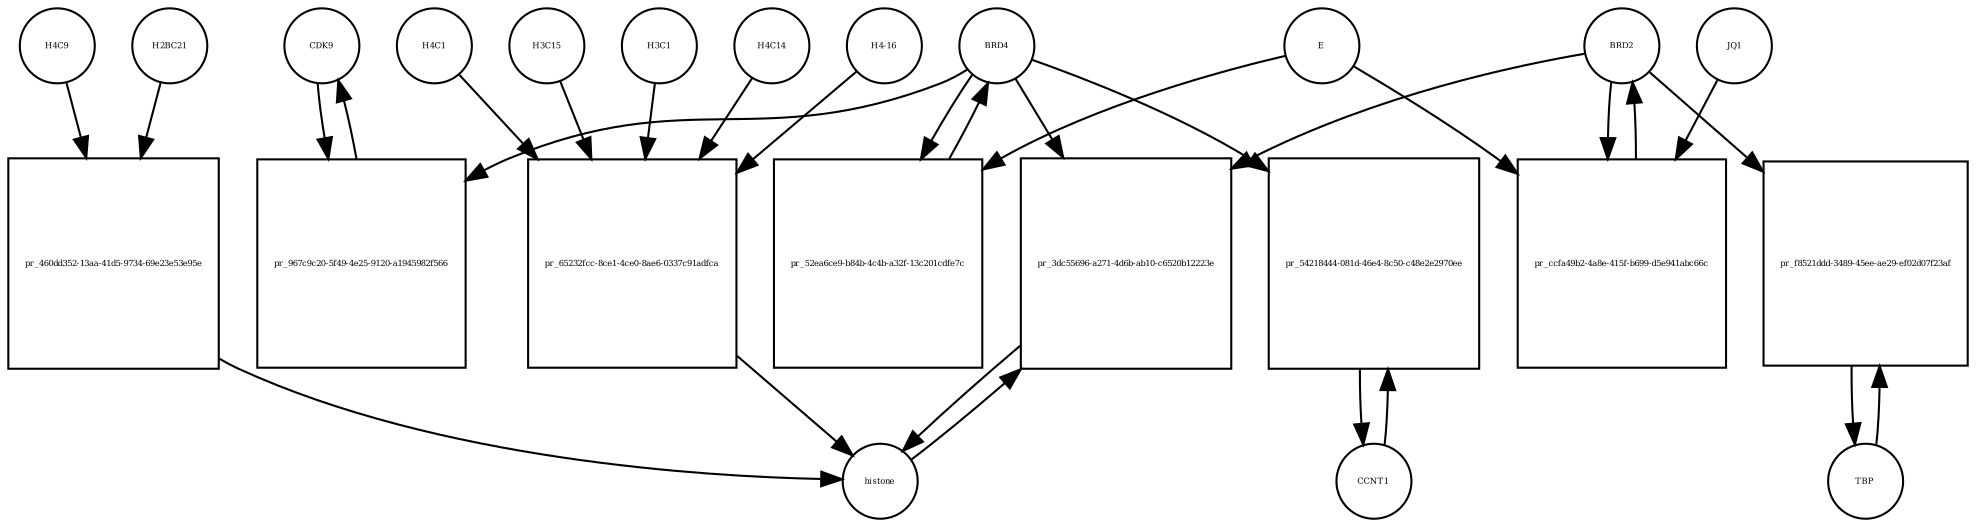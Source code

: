 strict digraph  {
CDK9 [annotation="", bipartite=0, cls=macromolecule, fontsize=4, label=CDK9, shape=circle];
"pr_967c9c20-5f49-4e25-9120-a1945982f566" [annotation="", bipartite=1, cls=process, fontsize=4, label="pr_967c9c20-5f49-4e25-9120-a1945982f566", shape=square];
BRD4 [annotation="", bipartite=0, cls=macromolecule, fontsize=4, label=BRD4, shape=circle];
CCNT1 [annotation="", bipartite=0, cls=macromolecule, fontsize=4, label=CCNT1, shape=circle];
"pr_54218444-081d-46e4-8c50-c48e2e2970ee" [annotation="", bipartite=1, cls=process, fontsize=4, label="pr_54218444-081d-46e4-8c50-c48e2e2970ee", shape=square];
histone [annotation="", bipartite=0, cls=complex, fontsize=4, label=histone, shape=circle];
"pr_3dc55696-a271-4d6b-ab10-c6520b12223e" [annotation="", bipartite=1, cls=process, fontsize=4, label="pr_3dc55696-a271-4d6b-ab10-c6520b12223e", shape=square];
BRD2 [annotation="", bipartite=0, cls=macromolecule, fontsize=4, label=BRD2, shape=circle];
"pr_52ea6ce9-b84b-4c4b-a32f-13c201cdfe7c" [annotation="", bipartite=1, cls=process, fontsize=4, label="pr_52ea6ce9-b84b-4c4b-a32f-13c201cdfe7c", shape=square];
E [annotation=urn_miriam_ncbiprotein_BCD58755, bipartite=0, cls=macromolecule, fontsize=4, label=E, shape=circle];
H4C14 [annotation="", bipartite=0, cls=macromolecule, fontsize=4, label=H4C14, shape=circle];
"pr_65232fcc-8ce1-4ce0-8ae6-0337c91adfca" [annotation="", bipartite=1, cls=process, fontsize=4, label="pr_65232fcc-8ce1-4ce0-8ae6-0337c91adfca", shape=square];
"H4-16" [annotation="", bipartite=0, cls=macromolecule, fontsize=4, label="H4-16", shape=circle];
H4C1 [annotation="", bipartite=0, cls=macromolecule, fontsize=4, label=H4C1, shape=circle];
H3C15 [annotation="", bipartite=0, cls=macromolecule, fontsize=4, label=H3C15, shape=circle];
H3C1 [annotation="", bipartite=0, cls=macromolecule, fontsize=4, label=H3C1, shape=circle];
"pr_ccfa49b2-4a8e-415f-b699-d5e941abc66c" [annotation="", bipartite=1, cls=process, fontsize=4, label="pr_ccfa49b2-4a8e-415f-b699-d5e941abc66c", shape=square];
JQ1 [annotation="", bipartite=0, cls=macromolecule, fontsize=4, label=JQ1, shape=circle];
TBP [annotation="", bipartite=0, cls=macromolecule, fontsize=4, label=TBP, shape=circle];
"pr_f8521ddd-3489-45ee-ae29-ef02d07f23af" [annotation="", bipartite=1, cls=process, fontsize=4, label="pr_f8521ddd-3489-45ee-ae29-ef02d07f23af", shape=square];
H4C9 [annotation="", bipartite=0, cls=macromolecule, fontsize=4, label=H4C9, shape=circle];
"pr_460dd352-13aa-41d5-9734-69e23e53e95e" [annotation="", bipartite=1, cls=process, fontsize=4, label="pr_460dd352-13aa-41d5-9734-69e23e53e95e", shape=square];
H2BC21 [annotation="", bipartite=0, cls=macromolecule, fontsize=4, label=H2BC21, shape=circle];
CDK9 -> "pr_967c9c20-5f49-4e25-9120-a1945982f566"  [annotation="", interaction_type=consumption];
"pr_967c9c20-5f49-4e25-9120-a1945982f566" -> CDK9  [annotation="", interaction_type=production];
BRD4 -> "pr_967c9c20-5f49-4e25-9120-a1945982f566"  [annotation=urn_miriam_taxonomy_10090, interaction_type=catalysis];
BRD4 -> "pr_54218444-081d-46e4-8c50-c48e2e2970ee"  [annotation="", interaction_type=catalysis];
BRD4 -> "pr_3dc55696-a271-4d6b-ab10-c6520b12223e"  [annotation="urn_miriam_doi_10.1038%2Fnsmb.3228.|urn_miriam_doi_10.1016%2Fj.molcel.2008.01.018", interaction_type=catalysis];
BRD4 -> "pr_52ea6ce9-b84b-4c4b-a32f-13c201cdfe7c"  [annotation="", interaction_type=consumption];
CCNT1 -> "pr_54218444-081d-46e4-8c50-c48e2e2970ee"  [annotation="", interaction_type=consumption];
"pr_54218444-081d-46e4-8c50-c48e2e2970ee" -> CCNT1  [annotation="", interaction_type=production];
histone -> "pr_3dc55696-a271-4d6b-ab10-c6520b12223e"  [annotation="", interaction_type=consumption];
"pr_3dc55696-a271-4d6b-ab10-c6520b12223e" -> histone  [annotation="", interaction_type=production];
BRD2 -> "pr_3dc55696-a271-4d6b-ab10-c6520b12223e"  [annotation="urn_miriam_doi_10.1038%2Fnsmb.3228.|urn_miriam_doi_10.1016%2Fj.molcel.2008.01.018", interaction_type=catalysis];
BRD2 -> "pr_ccfa49b2-4a8e-415f-b699-d5e941abc66c"  [annotation="", interaction_type=consumption];
BRD2 -> "pr_f8521ddd-3489-45ee-ae29-ef02d07f23af"  [annotation="urn_miriam_doi_10.1007%2Fs11010-006-9223-6", interaction_type=catalysis];
"pr_52ea6ce9-b84b-4c4b-a32f-13c201cdfe7c" -> BRD4  [annotation="", interaction_type=production];
E -> "pr_52ea6ce9-b84b-4c4b-a32f-13c201cdfe7c"  [annotation="urn_miriam_doi_10.1038%2Fs41586-020-2286-9", interaction_type=inhibition];
E -> "pr_ccfa49b2-4a8e-415f-b699-d5e941abc66c"  [annotation="urn_miriam_doi_10.1038%2Fs41586-020-2286-9|urn_miriam_doi_10.1080%2F15592294.2018.1469891", interaction_type=inhibition];
H4C14 -> "pr_65232fcc-8ce1-4ce0-8ae6-0337c91adfca"  [annotation="", interaction_type=consumption];
"pr_65232fcc-8ce1-4ce0-8ae6-0337c91adfca" -> histone  [annotation="", interaction_type=production];
"H4-16" -> "pr_65232fcc-8ce1-4ce0-8ae6-0337c91adfca"  [annotation="", interaction_type=consumption];
H4C1 -> "pr_65232fcc-8ce1-4ce0-8ae6-0337c91adfca"  [annotation="", interaction_type=consumption];
H3C15 -> "pr_65232fcc-8ce1-4ce0-8ae6-0337c91adfca"  [annotation="", interaction_type=consumption];
H3C1 -> "pr_65232fcc-8ce1-4ce0-8ae6-0337c91adfca"  [annotation="", interaction_type=consumption];
"pr_ccfa49b2-4a8e-415f-b699-d5e941abc66c" -> BRD2  [annotation="", interaction_type=production];
JQ1 -> "pr_ccfa49b2-4a8e-415f-b699-d5e941abc66c"  [annotation="urn_miriam_doi_10.1038%2Fs41586-020-2286-9|urn_miriam_doi_10.1080%2F15592294.2018.1469891", interaction_type=inhibition];
TBP -> "pr_f8521ddd-3489-45ee-ae29-ef02d07f23af"  [annotation="", interaction_type=consumption];
"pr_f8521ddd-3489-45ee-ae29-ef02d07f23af" -> TBP  [annotation="", interaction_type=production];
H4C9 -> "pr_460dd352-13aa-41d5-9734-69e23e53e95e"  [annotation="", interaction_type=consumption];
"pr_460dd352-13aa-41d5-9734-69e23e53e95e" -> histone  [annotation="", interaction_type=production];
H2BC21 -> "pr_460dd352-13aa-41d5-9734-69e23e53e95e"  [annotation="", interaction_type=consumption];
}
